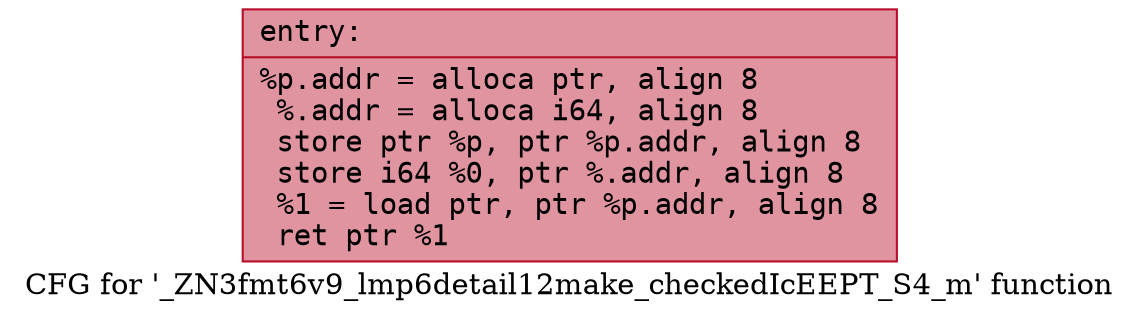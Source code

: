 digraph "CFG for '_ZN3fmt6v9_lmp6detail12make_checkedIcEEPT_S4_m' function" {
	label="CFG for '_ZN3fmt6v9_lmp6detail12make_checkedIcEEPT_S4_m' function";

	Node0x556bfebafec0 [shape=record,color="#b70d28ff", style=filled, fillcolor="#b70d2870" fontname="Courier",label="{entry:\l|  %p.addr = alloca ptr, align 8\l  %.addr = alloca i64, align 8\l  store ptr %p, ptr %p.addr, align 8\l  store i64 %0, ptr %.addr, align 8\l  %1 = load ptr, ptr %p.addr, align 8\l  ret ptr %1\l}"];
}
